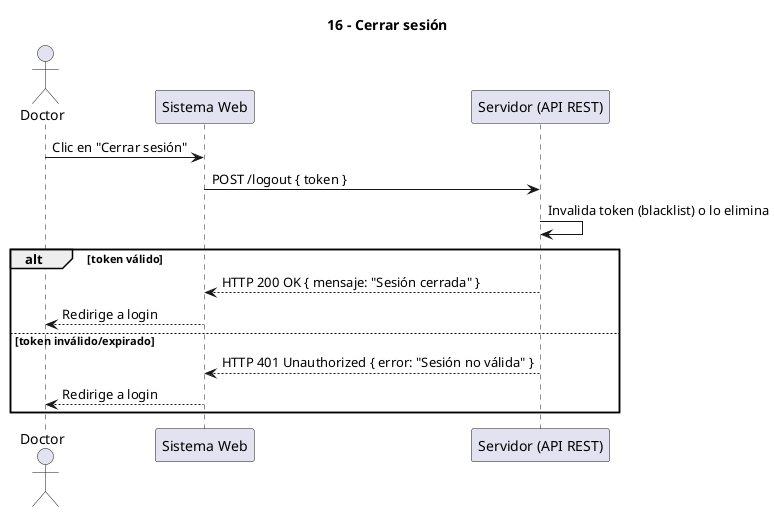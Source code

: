 @startuml
' Diagrama 16 - Cerrar sesión
title 16 - Cerrar sesión
actor Doctor
participant "Sistema Web" as Web
participant "Servidor (API REST)" as Server

Doctor -> Web : Clic en "Cerrar sesión"
Web -> Server : POST /logout { token }
Server -> Server : Invalida token (blacklist) o lo elimina
alt token válido
  Server --> Web : HTTP 200 OK { mensaje: "Sesión cerrada" }
  Web --> Doctor : Redirige a login
else token inválido/expirado
  Server --> Web : HTTP 401 Unauthorized { error: "Sesión no válida" }
  Web --> Doctor : Redirige a login
end
@enduml